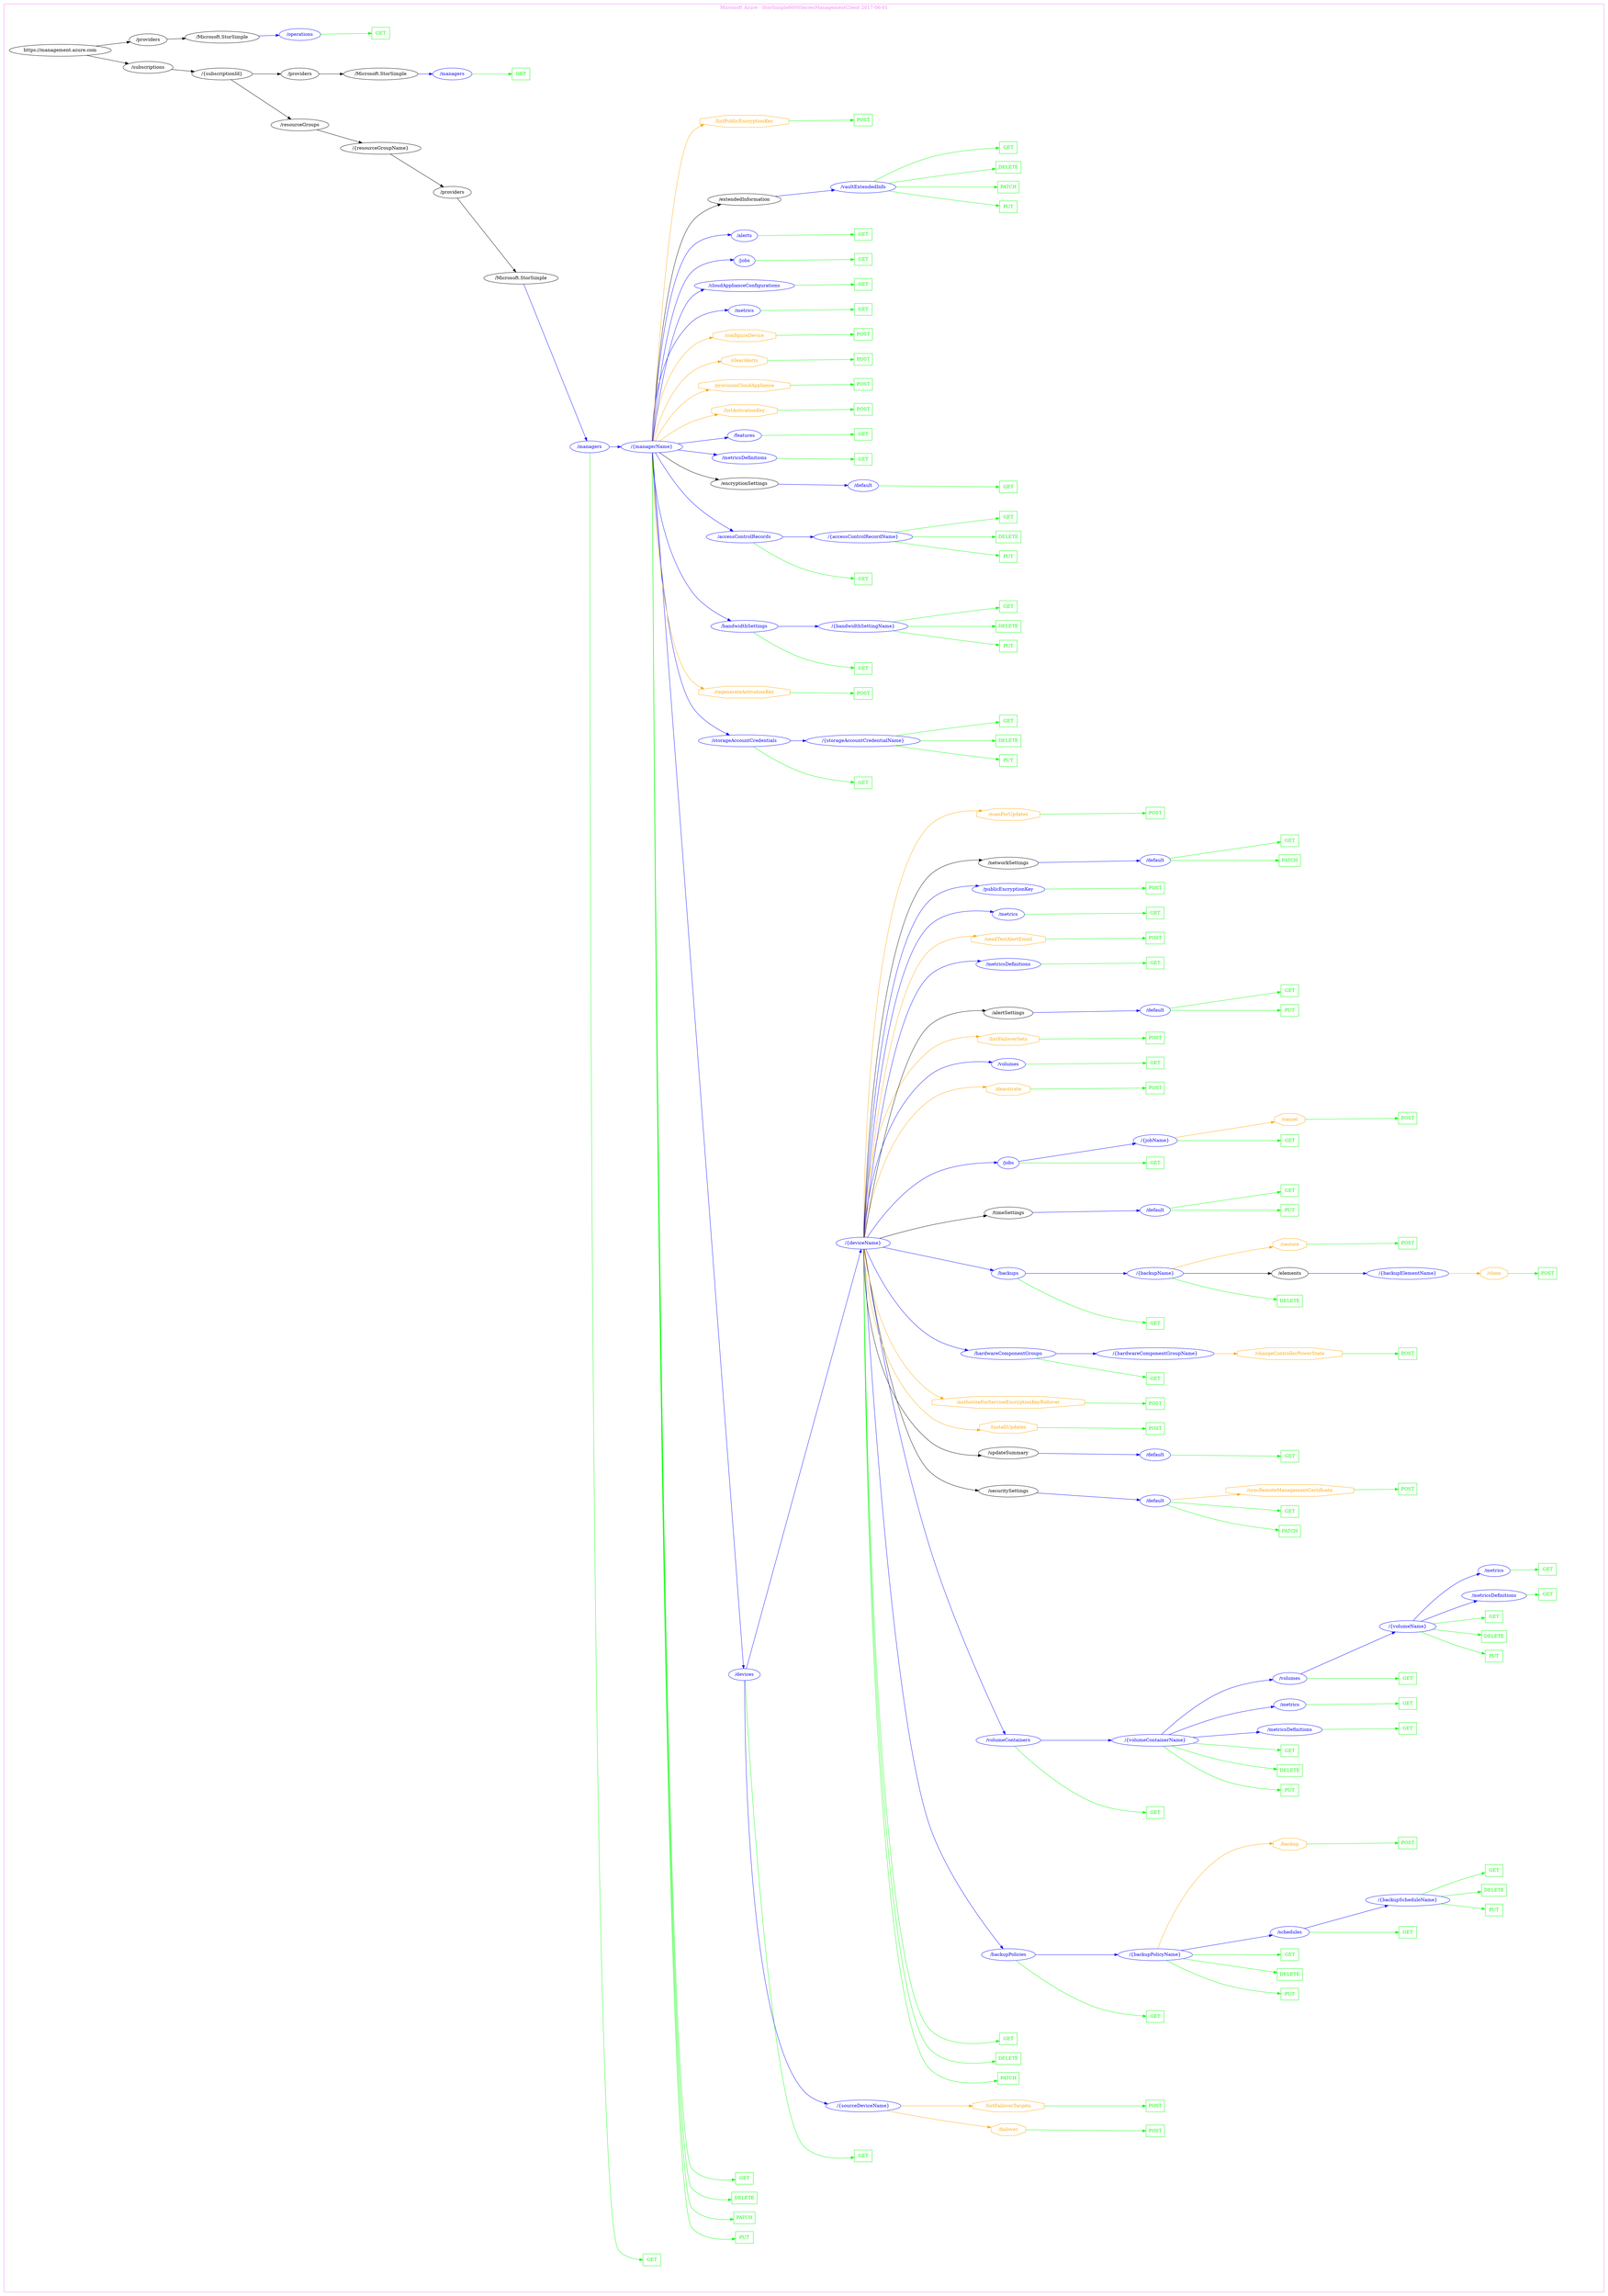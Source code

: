 digraph Cloud_Computing_REST_API {
rankdir="LR";
subgraph cluster_0 {
label="Microsoft Azure - StorSimple8000SeriesManagementClient 2017-06-01"
color=violet
fontcolor=violet
subgraph cluster_1 {
label=""
color=white
fontcolor=white
node1 [label="https://management.azure.com", shape="ellipse", color="black", fontcolor="black"]
node1 -> node2 [color="black", fontcolor="black"]
subgraph cluster_2 {
label=""
color=white
fontcolor=white
node2 [label="/subscriptions", shape="ellipse", color="black", fontcolor="black"]
node2 -> node3 [color="black", fontcolor="black"]
subgraph cluster_3 {
label=""
color=white
fontcolor=white
node3 [label="/{subscriptionId}", shape="ellipse", color="black", fontcolor="black"]
node3 -> node4 [color="black", fontcolor="black"]
subgraph cluster_4 {
label=""
color=white
fontcolor=white
node4 [label="/resourceGroups", shape="ellipse", color="black", fontcolor="black"]
node4 -> node5 [color="black", fontcolor="black"]
subgraph cluster_5 {
label=""
color=white
fontcolor=white
node5 [label="/{resourceGroupName}", shape="ellipse", color="black", fontcolor="black"]
node5 -> node6 [color="black", fontcolor="black"]
subgraph cluster_6 {
label=""
color=white
fontcolor=white
node6 [label="/providers", shape="ellipse", color="black", fontcolor="black"]
node6 -> node7 [color="black", fontcolor="black"]
subgraph cluster_7 {
label=""
color=white
fontcolor=white
node7 [label="/Microsoft.StorSimple", shape="ellipse", color="black", fontcolor="black"]
node7 -> node8 [color="blue", fontcolor="blue"]
subgraph cluster_8 {
label=""
color=white
fontcolor=white
node8 [label="/managers", shape="ellipse", color="blue", fontcolor="blue"]
node8 -> node9 [color="green", fontcolor="green"]
subgraph cluster_9 {
label=""
color=white
fontcolor=white
node9 [label="GET", shape="box", color="green", fontcolor="green"]
}
node8 -> node10 [color="blue", fontcolor="blue"]
subgraph cluster_10 {
label=""
color=white
fontcolor=white
node10 [label="/{managerName}", shape="ellipse", color="blue", fontcolor="blue"]
node10 -> node11 [color="green", fontcolor="green"]
subgraph cluster_11 {
label=""
color=white
fontcolor=white
node11 [label="PUT", shape="box", color="green", fontcolor="green"]
}
node10 -> node12 [color="green", fontcolor="green"]
subgraph cluster_12 {
label=""
color=white
fontcolor=white
node12 [label="PATCH", shape="box", color="green", fontcolor="green"]
}
node10 -> node13 [color="green", fontcolor="green"]
subgraph cluster_13 {
label=""
color=white
fontcolor=white
node13 [label="DELETE", shape="box", color="green", fontcolor="green"]
}
node10 -> node14 [color="green", fontcolor="green"]
subgraph cluster_14 {
label=""
color=white
fontcolor=white
node14 [label="GET", shape="box", color="green", fontcolor="green"]
}
node10 -> node15 [color="blue", fontcolor="blue"]
subgraph cluster_15 {
label=""
color=white
fontcolor=white
node15 [label="/devices", shape="ellipse", color="blue", fontcolor="blue"]
node15 -> node16 [color="green", fontcolor="green"]
subgraph cluster_16 {
label=""
color=white
fontcolor=white
node16 [label="GET", shape="box", color="green", fontcolor="green"]
}
node15 -> node17 [color="blue", fontcolor="blue"]
subgraph cluster_17 {
label=""
color=white
fontcolor=white
node17 [label="/{sourceDeviceName}", shape="ellipse", color="blue", fontcolor="blue"]
node17 -> node18 [color="orange", fontcolor="orange"]
subgraph cluster_18 {
label=""
color=white
fontcolor=white
node18 [label="/failover", shape="octagon", color="orange", fontcolor="orange"]
node18 -> node19 [color="green", fontcolor="green"]
subgraph cluster_19 {
label=""
color=white
fontcolor=white
node19 [label="POST", shape="box", color="green", fontcolor="green"]
}
}
node17 -> node20 [color="orange", fontcolor="orange"]
subgraph cluster_20 {
label=""
color=white
fontcolor=white
node20 [label="/listFailoverTargets", shape="octagon", color="orange", fontcolor="orange"]
node20 -> node21 [color="green", fontcolor="green"]
subgraph cluster_21 {
label=""
color=white
fontcolor=white
node21 [label="POST", shape="box", color="green", fontcolor="green"]
}
}
}
node15 -> node22 [color="blue", fontcolor="blue"]
subgraph cluster_22 {
label=""
color=white
fontcolor=white
node22 [label="/{deviceName}", shape="ellipse", color="blue", fontcolor="blue"]
node22 -> node23 [color="green", fontcolor="green"]
subgraph cluster_23 {
label=""
color=white
fontcolor=white
node23 [label="PATCH", shape="box", color="green", fontcolor="green"]
}
node22 -> node24 [color="green", fontcolor="green"]
subgraph cluster_24 {
label=""
color=white
fontcolor=white
node24 [label="DELETE", shape="box", color="green", fontcolor="green"]
}
node22 -> node25 [color="green", fontcolor="green"]
subgraph cluster_25 {
label=""
color=white
fontcolor=white
node25 [label="GET", shape="box", color="green", fontcolor="green"]
}
node22 -> node26 [color="blue", fontcolor="blue"]
subgraph cluster_26 {
label=""
color=white
fontcolor=white
node26 [label="/backupPolicies", shape="ellipse", color="blue", fontcolor="blue"]
node26 -> node27 [color="green", fontcolor="green"]
subgraph cluster_27 {
label=""
color=white
fontcolor=white
node27 [label="GET", shape="box", color="green", fontcolor="green"]
}
node26 -> node28 [color="blue", fontcolor="blue"]
subgraph cluster_28 {
label=""
color=white
fontcolor=white
node28 [label="/{backupPolicyName}", shape="ellipse", color="blue", fontcolor="blue"]
node28 -> node29 [color="green", fontcolor="green"]
subgraph cluster_29 {
label=""
color=white
fontcolor=white
node29 [label="PUT", shape="box", color="green", fontcolor="green"]
}
node28 -> node30 [color="green", fontcolor="green"]
subgraph cluster_30 {
label=""
color=white
fontcolor=white
node30 [label="DELETE", shape="box", color="green", fontcolor="green"]
}
node28 -> node31 [color="green", fontcolor="green"]
subgraph cluster_31 {
label=""
color=white
fontcolor=white
node31 [label="GET", shape="box", color="green", fontcolor="green"]
}
node28 -> node32 [color="blue", fontcolor="blue"]
subgraph cluster_32 {
label=""
color=white
fontcolor=white
node32 [label="/schedules", shape="ellipse", color="blue", fontcolor="blue"]
node32 -> node33 [color="green", fontcolor="green"]
subgraph cluster_33 {
label=""
color=white
fontcolor=white
node33 [label="GET", shape="box", color="green", fontcolor="green"]
}
node32 -> node34 [color="blue", fontcolor="blue"]
subgraph cluster_34 {
label=""
color=white
fontcolor=white
node34 [label="/{backupScheduleName}", shape="ellipse", color="blue", fontcolor="blue"]
node34 -> node35 [color="green", fontcolor="green"]
subgraph cluster_35 {
label=""
color=white
fontcolor=white
node35 [label="PUT", shape="box", color="green", fontcolor="green"]
}
node34 -> node36 [color="green", fontcolor="green"]
subgraph cluster_36 {
label=""
color=white
fontcolor=white
node36 [label="DELETE", shape="box", color="green", fontcolor="green"]
}
node34 -> node37 [color="green", fontcolor="green"]
subgraph cluster_37 {
label=""
color=white
fontcolor=white
node37 [label="GET", shape="box", color="green", fontcolor="green"]
}
}
}
node28 -> node38 [color="orange", fontcolor="orange"]
subgraph cluster_38 {
label=""
color=white
fontcolor=white
node38 [label="/backup", shape="octagon", color="orange", fontcolor="orange"]
node38 -> node39 [color="green", fontcolor="green"]
subgraph cluster_39 {
label=""
color=white
fontcolor=white
node39 [label="POST", shape="box", color="green", fontcolor="green"]
}
}
}
}
node22 -> node40 [color="blue", fontcolor="blue"]
subgraph cluster_40 {
label=""
color=white
fontcolor=white
node40 [label="/volumeContainers", shape="ellipse", color="blue", fontcolor="blue"]
node40 -> node41 [color="green", fontcolor="green"]
subgraph cluster_41 {
label=""
color=white
fontcolor=white
node41 [label="GET", shape="box", color="green", fontcolor="green"]
}
node40 -> node42 [color="blue", fontcolor="blue"]
subgraph cluster_42 {
label=""
color=white
fontcolor=white
node42 [label="/{volumeContainerName}", shape="ellipse", color="blue", fontcolor="blue"]
node42 -> node43 [color="green", fontcolor="green"]
subgraph cluster_43 {
label=""
color=white
fontcolor=white
node43 [label="PUT", shape="box", color="green", fontcolor="green"]
}
node42 -> node44 [color="green", fontcolor="green"]
subgraph cluster_44 {
label=""
color=white
fontcolor=white
node44 [label="DELETE", shape="box", color="green", fontcolor="green"]
}
node42 -> node45 [color="green", fontcolor="green"]
subgraph cluster_45 {
label=""
color=white
fontcolor=white
node45 [label="GET", shape="box", color="green", fontcolor="green"]
}
node42 -> node46 [color="blue", fontcolor="blue"]
subgraph cluster_46 {
label=""
color=white
fontcolor=white
node46 [label="/metricsDefinitions", shape="ellipse", color="blue", fontcolor="blue"]
node46 -> node47 [color="green", fontcolor="green"]
subgraph cluster_47 {
label=""
color=white
fontcolor=white
node47 [label="GET", shape="box", color="green", fontcolor="green"]
}
}
node42 -> node48 [color="blue", fontcolor="blue"]
subgraph cluster_48 {
label=""
color=white
fontcolor=white
node48 [label="/metrics", shape="ellipse", color="blue", fontcolor="blue"]
node48 -> node49 [color="green", fontcolor="green"]
subgraph cluster_49 {
label=""
color=white
fontcolor=white
node49 [label="GET", shape="box", color="green", fontcolor="green"]
}
}
node42 -> node50 [color="blue", fontcolor="blue"]
subgraph cluster_50 {
label=""
color=white
fontcolor=white
node50 [label="/volumes", shape="ellipse", color="blue", fontcolor="blue"]
node50 -> node51 [color="green", fontcolor="green"]
subgraph cluster_51 {
label=""
color=white
fontcolor=white
node51 [label="GET", shape="box", color="green", fontcolor="green"]
}
node50 -> node52 [color="blue", fontcolor="blue"]
subgraph cluster_52 {
label=""
color=white
fontcolor=white
node52 [label="/{volumeName}", shape="ellipse", color="blue", fontcolor="blue"]
node52 -> node53 [color="green", fontcolor="green"]
subgraph cluster_53 {
label=""
color=white
fontcolor=white
node53 [label="PUT", shape="box", color="green", fontcolor="green"]
}
node52 -> node54 [color="green", fontcolor="green"]
subgraph cluster_54 {
label=""
color=white
fontcolor=white
node54 [label="DELETE", shape="box", color="green", fontcolor="green"]
}
node52 -> node55 [color="green", fontcolor="green"]
subgraph cluster_55 {
label=""
color=white
fontcolor=white
node55 [label="GET", shape="box", color="green", fontcolor="green"]
}
node52 -> node56 [color="blue", fontcolor="blue"]
subgraph cluster_56 {
label=""
color=white
fontcolor=white
node56 [label="/metricsDefinitions", shape="ellipse", color="blue", fontcolor="blue"]
node56 -> node57 [color="green", fontcolor="green"]
subgraph cluster_57 {
label=""
color=white
fontcolor=white
node57 [label="GET", shape="box", color="green", fontcolor="green"]
}
}
node52 -> node58 [color="blue", fontcolor="blue"]
subgraph cluster_58 {
label=""
color=white
fontcolor=white
node58 [label="/metrics", shape="ellipse", color="blue", fontcolor="blue"]
node58 -> node59 [color="green", fontcolor="green"]
subgraph cluster_59 {
label=""
color=white
fontcolor=white
node59 [label="GET", shape="box", color="green", fontcolor="green"]
}
}
}
}
}
}
node22 -> node60 [color="black", fontcolor="black"]
subgraph cluster_60 {
label=""
color=white
fontcolor=white
node60 [label="/securitySettings", shape="ellipse", color="black", fontcolor="black"]
node60 -> node61 [color="blue", fontcolor="blue"]
subgraph cluster_61 {
label=""
color=white
fontcolor=white
node61 [label="/default", shape="ellipse", color="blue", fontcolor="blue"]
node61 -> node62 [color="green", fontcolor="green"]
subgraph cluster_62 {
label=""
color=white
fontcolor=white
node62 [label="PATCH", shape="box", color="green", fontcolor="green"]
}
node61 -> node63 [color="green", fontcolor="green"]
subgraph cluster_63 {
label=""
color=white
fontcolor=white
node63 [label="GET", shape="box", color="green", fontcolor="green"]
}
node61 -> node64 [color="orange", fontcolor="orange"]
subgraph cluster_64 {
label=""
color=white
fontcolor=white
node64 [label="/syncRemoteManagementCertificate", shape="octagon", color="orange", fontcolor="orange"]
node64 -> node65 [color="green", fontcolor="green"]
subgraph cluster_65 {
label=""
color=white
fontcolor=white
node65 [label="POST", shape="box", color="green", fontcolor="green"]
}
}
}
}
node22 -> node66 [color="black", fontcolor="black"]
subgraph cluster_66 {
label=""
color=white
fontcolor=white
node66 [label="/updateSummary", shape="ellipse", color="black", fontcolor="black"]
node66 -> node67 [color="blue", fontcolor="blue"]
subgraph cluster_67 {
label=""
color=white
fontcolor=white
node67 [label="/default", shape="ellipse", color="blue", fontcolor="blue"]
node67 -> node68 [color="green", fontcolor="green"]
subgraph cluster_68 {
label=""
color=white
fontcolor=white
node68 [label="GET", shape="box", color="green", fontcolor="green"]
}
}
}
node22 -> node69 [color="orange", fontcolor="orange"]
subgraph cluster_69 {
label=""
color=white
fontcolor=white
node69 [label="/installUpdates", shape="octagon", color="orange", fontcolor="orange"]
node69 -> node70 [color="green", fontcolor="green"]
subgraph cluster_70 {
label=""
color=white
fontcolor=white
node70 [label="POST", shape="box", color="green", fontcolor="green"]
}
}
node22 -> node71 [color="orange", fontcolor="orange"]
subgraph cluster_71 {
label=""
color=white
fontcolor=white
node71 [label="/authorizeForServiceEncryptionKeyRollover", shape="octagon", color="orange", fontcolor="orange"]
node71 -> node72 [color="green", fontcolor="green"]
subgraph cluster_72 {
label=""
color=white
fontcolor=white
node72 [label="POST", shape="box", color="green", fontcolor="green"]
}
}
node22 -> node73 [color="blue", fontcolor="blue"]
subgraph cluster_73 {
label=""
color=white
fontcolor=white
node73 [label="/hardwareComponentGroups", shape="ellipse", color="blue", fontcolor="blue"]
node73 -> node74 [color="green", fontcolor="green"]
subgraph cluster_74 {
label=""
color=white
fontcolor=white
node74 [label="GET", shape="box", color="green", fontcolor="green"]
}
node73 -> node75 [color="blue", fontcolor="blue"]
subgraph cluster_75 {
label=""
color=white
fontcolor=white
node75 [label="/{hardwareComponentGroupName}", shape="ellipse", color="blue", fontcolor="blue"]
node75 -> node76 [color="orange", fontcolor="orange"]
subgraph cluster_76 {
label=""
color=white
fontcolor=white
node76 [label="/changeControllerPowerState", shape="octagon", color="orange", fontcolor="orange"]
node76 -> node77 [color="green", fontcolor="green"]
subgraph cluster_77 {
label=""
color=white
fontcolor=white
node77 [label="POST", shape="box", color="green", fontcolor="green"]
}
}
}
}
node22 -> node78 [color="blue", fontcolor="blue"]
subgraph cluster_78 {
label=""
color=white
fontcolor=white
node78 [label="/backups", shape="ellipse", color="blue", fontcolor="blue"]
node78 -> node79 [color="green", fontcolor="green"]
subgraph cluster_79 {
label=""
color=white
fontcolor=white
node79 [label="GET", shape="box", color="green", fontcolor="green"]
}
node78 -> node80 [color="blue", fontcolor="blue"]
subgraph cluster_80 {
label=""
color=white
fontcolor=white
node80 [label="/{backupName}", shape="ellipse", color="blue", fontcolor="blue"]
node80 -> node81 [color="green", fontcolor="green"]
subgraph cluster_81 {
label=""
color=white
fontcolor=white
node81 [label="DELETE", shape="box", color="green", fontcolor="green"]
}
node80 -> node82 [color="black", fontcolor="black"]
subgraph cluster_82 {
label=""
color=white
fontcolor=white
node82 [label="/elements", shape="ellipse", color="black", fontcolor="black"]
node82 -> node83 [color="blue", fontcolor="blue"]
subgraph cluster_83 {
label=""
color=white
fontcolor=white
node83 [label="/{backupElementName}", shape="ellipse", color="blue", fontcolor="blue"]
node83 -> node84 [color="orange", fontcolor="orange"]
subgraph cluster_84 {
label=""
color=white
fontcolor=white
node84 [label="/clone", shape="octagon", color="orange", fontcolor="orange"]
node84 -> node85 [color="green", fontcolor="green"]
subgraph cluster_85 {
label=""
color=white
fontcolor=white
node85 [label="POST", shape="box", color="green", fontcolor="green"]
}
}
}
}
node80 -> node86 [color="orange", fontcolor="orange"]
subgraph cluster_86 {
label=""
color=white
fontcolor=white
node86 [label="/restore", shape="octagon", color="orange", fontcolor="orange"]
node86 -> node87 [color="green", fontcolor="green"]
subgraph cluster_87 {
label=""
color=white
fontcolor=white
node87 [label="POST", shape="box", color="green", fontcolor="green"]
}
}
}
}
node22 -> node88 [color="black", fontcolor="black"]
subgraph cluster_88 {
label=""
color=white
fontcolor=white
node88 [label="/timeSettings", shape="ellipse", color="black", fontcolor="black"]
node88 -> node89 [color="blue", fontcolor="blue"]
subgraph cluster_89 {
label=""
color=white
fontcolor=white
node89 [label="/default", shape="ellipse", color="blue", fontcolor="blue"]
node89 -> node90 [color="green", fontcolor="green"]
subgraph cluster_90 {
label=""
color=white
fontcolor=white
node90 [label="PUT", shape="box", color="green", fontcolor="green"]
}
node89 -> node91 [color="green", fontcolor="green"]
subgraph cluster_91 {
label=""
color=white
fontcolor=white
node91 [label="GET", shape="box", color="green", fontcolor="green"]
}
}
}
node22 -> node92 [color="blue", fontcolor="blue"]
subgraph cluster_92 {
label=""
color=white
fontcolor=white
node92 [label="/jobs", shape="ellipse", color="blue", fontcolor="blue"]
node92 -> node93 [color="green", fontcolor="green"]
subgraph cluster_93 {
label=""
color=white
fontcolor=white
node93 [label="GET", shape="box", color="green", fontcolor="green"]
}
node92 -> node94 [color="blue", fontcolor="blue"]
subgraph cluster_94 {
label=""
color=white
fontcolor=white
node94 [label="/{jobName}", shape="ellipse", color="blue", fontcolor="blue"]
node94 -> node95 [color="green", fontcolor="green"]
subgraph cluster_95 {
label=""
color=white
fontcolor=white
node95 [label="GET", shape="box", color="green", fontcolor="green"]
}
node94 -> node96 [color="orange", fontcolor="orange"]
subgraph cluster_96 {
label=""
color=white
fontcolor=white
node96 [label="/cancel", shape="octagon", color="orange", fontcolor="orange"]
node96 -> node97 [color="green", fontcolor="green"]
subgraph cluster_97 {
label=""
color=white
fontcolor=white
node97 [label="POST", shape="box", color="green", fontcolor="green"]
}
}
}
}
node22 -> node98 [color="orange", fontcolor="orange"]
subgraph cluster_98 {
label=""
color=white
fontcolor=white
node98 [label="/deactivate", shape="octagon", color="orange", fontcolor="orange"]
node98 -> node99 [color="green", fontcolor="green"]
subgraph cluster_99 {
label=""
color=white
fontcolor=white
node99 [label="POST", shape="box", color="green", fontcolor="green"]
}
}
node22 -> node100 [color="blue", fontcolor="blue"]
subgraph cluster_100 {
label=""
color=white
fontcolor=white
node100 [label="/volumes", shape="ellipse", color="blue", fontcolor="blue"]
node100 -> node101 [color="green", fontcolor="green"]
subgraph cluster_101 {
label=""
color=white
fontcolor=white
node101 [label="GET", shape="box", color="green", fontcolor="green"]
}
}
node22 -> node102 [color="orange", fontcolor="orange"]
subgraph cluster_102 {
label=""
color=white
fontcolor=white
node102 [label="/listFailoverSets", shape="octagon", color="orange", fontcolor="orange"]
node102 -> node103 [color="green", fontcolor="green"]
subgraph cluster_103 {
label=""
color=white
fontcolor=white
node103 [label="POST", shape="box", color="green", fontcolor="green"]
}
}
node22 -> node104 [color="black", fontcolor="black"]
subgraph cluster_104 {
label=""
color=white
fontcolor=white
node104 [label="/alertSettings", shape="ellipse", color="black", fontcolor="black"]
node104 -> node105 [color="blue", fontcolor="blue"]
subgraph cluster_105 {
label=""
color=white
fontcolor=white
node105 [label="/default", shape="ellipse", color="blue", fontcolor="blue"]
node105 -> node106 [color="green", fontcolor="green"]
subgraph cluster_106 {
label=""
color=white
fontcolor=white
node106 [label="PUT", shape="box", color="green", fontcolor="green"]
}
node105 -> node107 [color="green", fontcolor="green"]
subgraph cluster_107 {
label=""
color=white
fontcolor=white
node107 [label="GET", shape="box", color="green", fontcolor="green"]
}
}
}
node22 -> node108 [color="blue", fontcolor="blue"]
subgraph cluster_108 {
label=""
color=white
fontcolor=white
node108 [label="/metricsDefinitions", shape="ellipse", color="blue", fontcolor="blue"]
node108 -> node109 [color="green", fontcolor="green"]
subgraph cluster_109 {
label=""
color=white
fontcolor=white
node109 [label="GET", shape="box", color="green", fontcolor="green"]
}
}
node22 -> node110 [color="orange", fontcolor="orange"]
subgraph cluster_110 {
label=""
color=white
fontcolor=white
node110 [label="/sendTestAlertEmail", shape="octagon", color="orange", fontcolor="orange"]
node110 -> node111 [color="green", fontcolor="green"]
subgraph cluster_111 {
label=""
color=white
fontcolor=white
node111 [label="POST", shape="box", color="green", fontcolor="green"]
}
}
node22 -> node112 [color="blue", fontcolor="blue"]
subgraph cluster_112 {
label=""
color=white
fontcolor=white
node112 [label="/metrics", shape="ellipse", color="blue", fontcolor="blue"]
node112 -> node113 [color="green", fontcolor="green"]
subgraph cluster_113 {
label=""
color=white
fontcolor=white
node113 [label="GET", shape="box", color="green", fontcolor="green"]
}
}
node22 -> node114 [color="blue", fontcolor="blue"]
subgraph cluster_114 {
label=""
color=white
fontcolor=white
node114 [label="/publicEncryptionKey", shape="ellipse", color="blue", fontcolor="blue"]
node114 -> node115 [color="green", fontcolor="green"]
subgraph cluster_115 {
label=""
color=white
fontcolor=white
node115 [label="POST", shape="box", color="green", fontcolor="green"]
}
}
node22 -> node116 [color="black", fontcolor="black"]
subgraph cluster_116 {
label=""
color=white
fontcolor=white
node116 [label="/networkSettings", shape="ellipse", color="black", fontcolor="black"]
node116 -> node117 [color="blue", fontcolor="blue"]
subgraph cluster_117 {
label=""
color=white
fontcolor=white
node117 [label="/default", shape="ellipse", color="blue", fontcolor="blue"]
node117 -> node118 [color="green", fontcolor="green"]
subgraph cluster_118 {
label=""
color=white
fontcolor=white
node118 [label="PATCH", shape="box", color="green", fontcolor="green"]
}
node117 -> node119 [color="green", fontcolor="green"]
subgraph cluster_119 {
label=""
color=white
fontcolor=white
node119 [label="GET", shape="box", color="green", fontcolor="green"]
}
}
}
node22 -> node120 [color="orange", fontcolor="orange"]
subgraph cluster_120 {
label=""
color=white
fontcolor=white
node120 [label="/scanForUpdates", shape="octagon", color="orange", fontcolor="orange"]
node120 -> node121 [color="green", fontcolor="green"]
subgraph cluster_121 {
label=""
color=white
fontcolor=white
node121 [label="POST", shape="box", color="green", fontcolor="green"]
}
}
}
}
node10 -> node122 [color="blue", fontcolor="blue"]
subgraph cluster_122 {
label=""
color=white
fontcolor=white
node122 [label="/storageAccountCredentials", shape="ellipse", color="blue", fontcolor="blue"]
node122 -> node123 [color="green", fontcolor="green"]
subgraph cluster_123 {
label=""
color=white
fontcolor=white
node123 [label="GET", shape="box", color="green", fontcolor="green"]
}
node122 -> node124 [color="blue", fontcolor="blue"]
subgraph cluster_124 {
label=""
color=white
fontcolor=white
node124 [label="/{storageAccountCredentialName}", shape="ellipse", color="blue", fontcolor="blue"]
node124 -> node125 [color="green", fontcolor="green"]
subgraph cluster_125 {
label=""
color=white
fontcolor=white
node125 [label="PUT", shape="box", color="green", fontcolor="green"]
}
node124 -> node126 [color="green", fontcolor="green"]
subgraph cluster_126 {
label=""
color=white
fontcolor=white
node126 [label="DELETE", shape="box", color="green", fontcolor="green"]
}
node124 -> node127 [color="green", fontcolor="green"]
subgraph cluster_127 {
label=""
color=white
fontcolor=white
node127 [label="GET", shape="box", color="green", fontcolor="green"]
}
}
}
node10 -> node128 [color="orange", fontcolor="orange"]
subgraph cluster_128 {
label=""
color=white
fontcolor=white
node128 [label="/regenerateActivationKey", shape="octagon", color="orange", fontcolor="orange"]
node128 -> node129 [color="green", fontcolor="green"]
subgraph cluster_129 {
label=""
color=white
fontcolor=white
node129 [label="POST", shape="box", color="green", fontcolor="green"]
}
}
node10 -> node130 [color="blue", fontcolor="blue"]
subgraph cluster_130 {
label=""
color=white
fontcolor=white
node130 [label="/bandwidthSettings", shape="ellipse", color="blue", fontcolor="blue"]
node130 -> node131 [color="green", fontcolor="green"]
subgraph cluster_131 {
label=""
color=white
fontcolor=white
node131 [label="GET", shape="box", color="green", fontcolor="green"]
}
node130 -> node132 [color="blue", fontcolor="blue"]
subgraph cluster_132 {
label=""
color=white
fontcolor=white
node132 [label="/{bandwidthSettingName}", shape="ellipse", color="blue", fontcolor="blue"]
node132 -> node133 [color="green", fontcolor="green"]
subgraph cluster_133 {
label=""
color=white
fontcolor=white
node133 [label="PUT", shape="box", color="green", fontcolor="green"]
}
node132 -> node134 [color="green", fontcolor="green"]
subgraph cluster_134 {
label=""
color=white
fontcolor=white
node134 [label="DELETE", shape="box", color="green", fontcolor="green"]
}
node132 -> node135 [color="green", fontcolor="green"]
subgraph cluster_135 {
label=""
color=white
fontcolor=white
node135 [label="GET", shape="box", color="green", fontcolor="green"]
}
}
}
node10 -> node136 [color="blue", fontcolor="blue"]
subgraph cluster_136 {
label=""
color=white
fontcolor=white
node136 [label="/accessControlRecords", shape="ellipse", color="blue", fontcolor="blue"]
node136 -> node137 [color="green", fontcolor="green"]
subgraph cluster_137 {
label=""
color=white
fontcolor=white
node137 [label="GET", shape="box", color="green", fontcolor="green"]
}
node136 -> node138 [color="blue", fontcolor="blue"]
subgraph cluster_138 {
label=""
color=white
fontcolor=white
node138 [label="/{accessControlRecordName}", shape="ellipse", color="blue", fontcolor="blue"]
node138 -> node139 [color="green", fontcolor="green"]
subgraph cluster_139 {
label=""
color=white
fontcolor=white
node139 [label="PUT", shape="box", color="green", fontcolor="green"]
}
node138 -> node140 [color="green", fontcolor="green"]
subgraph cluster_140 {
label=""
color=white
fontcolor=white
node140 [label="DELETE", shape="box", color="green", fontcolor="green"]
}
node138 -> node141 [color="green", fontcolor="green"]
subgraph cluster_141 {
label=""
color=white
fontcolor=white
node141 [label="GET", shape="box", color="green", fontcolor="green"]
}
}
}
node10 -> node142 [color="black", fontcolor="black"]
subgraph cluster_142 {
label=""
color=white
fontcolor=white
node142 [label="/encryptionSettings", shape="ellipse", color="black", fontcolor="black"]
node142 -> node143 [color="blue", fontcolor="blue"]
subgraph cluster_143 {
label=""
color=white
fontcolor=white
node143 [label="/default", shape="ellipse", color="blue", fontcolor="blue"]
node143 -> node144 [color="green", fontcolor="green"]
subgraph cluster_144 {
label=""
color=white
fontcolor=white
node144 [label="GET", shape="box", color="green", fontcolor="green"]
}
}
}
node10 -> node145 [color="blue", fontcolor="blue"]
subgraph cluster_145 {
label=""
color=white
fontcolor=white
node145 [label="/metricsDefinitions", shape="ellipse", color="blue", fontcolor="blue"]
node145 -> node146 [color="green", fontcolor="green"]
subgraph cluster_146 {
label=""
color=white
fontcolor=white
node146 [label="GET", shape="box", color="green", fontcolor="green"]
}
}
node10 -> node147 [color="blue", fontcolor="blue"]
subgraph cluster_147 {
label=""
color=white
fontcolor=white
node147 [label="/features", shape="ellipse", color="blue", fontcolor="blue"]
node147 -> node148 [color="green", fontcolor="green"]
subgraph cluster_148 {
label=""
color=white
fontcolor=white
node148 [label="GET", shape="box", color="green", fontcolor="green"]
}
}
node10 -> node149 [color="orange", fontcolor="orange"]
subgraph cluster_149 {
label=""
color=white
fontcolor=white
node149 [label="/listActivationKey", shape="octagon", color="orange", fontcolor="orange"]
node149 -> node150 [color="green", fontcolor="green"]
subgraph cluster_150 {
label=""
color=white
fontcolor=white
node150 [label="POST", shape="box", color="green", fontcolor="green"]
}
}
node10 -> node151 [color="orange", fontcolor="orange"]
subgraph cluster_151 {
label=""
color=white
fontcolor=white
node151 [label="/provisionCloudAppliance", shape="octagon", color="orange", fontcolor="orange"]
node151 -> node152 [color="green", fontcolor="green"]
subgraph cluster_152 {
label=""
color=white
fontcolor=white
node152 [label="POST", shape="box", color="green", fontcolor="green"]
}
}
node10 -> node153 [color="orange", fontcolor="orange"]
subgraph cluster_153 {
label=""
color=white
fontcolor=white
node153 [label="/clearAlerts", shape="octagon", color="orange", fontcolor="orange"]
node153 -> node154 [color="green", fontcolor="green"]
subgraph cluster_154 {
label=""
color=white
fontcolor=white
node154 [label="POST", shape="box", color="green", fontcolor="green"]
}
}
node10 -> node155 [color="orange", fontcolor="orange"]
subgraph cluster_155 {
label=""
color=white
fontcolor=white
node155 [label="/configureDevice", shape="octagon", color="orange", fontcolor="orange"]
node155 -> node156 [color="green", fontcolor="green"]
subgraph cluster_156 {
label=""
color=white
fontcolor=white
node156 [label="POST", shape="box", color="green", fontcolor="green"]
}
}
node10 -> node157 [color="blue", fontcolor="blue"]
subgraph cluster_157 {
label=""
color=white
fontcolor=white
node157 [label="/metrics", shape="ellipse", color="blue", fontcolor="blue"]
node157 -> node158 [color="green", fontcolor="green"]
subgraph cluster_158 {
label=""
color=white
fontcolor=white
node158 [label="GET", shape="box", color="green", fontcolor="green"]
}
}
node10 -> node159 [color="blue", fontcolor="blue"]
subgraph cluster_159 {
label=""
color=white
fontcolor=white
node159 [label="/cloudApplianceConfigurations", shape="ellipse", color="blue", fontcolor="blue"]
node159 -> node160 [color="green", fontcolor="green"]
subgraph cluster_160 {
label=""
color=white
fontcolor=white
node160 [label="GET", shape="box", color="green", fontcolor="green"]
}
}
node10 -> node161 [color="blue", fontcolor="blue"]
subgraph cluster_161 {
label=""
color=white
fontcolor=white
node161 [label="/jobs", shape="ellipse", color="blue", fontcolor="blue"]
node161 -> node162 [color="green", fontcolor="green"]
subgraph cluster_162 {
label=""
color=white
fontcolor=white
node162 [label="GET", shape="box", color="green", fontcolor="green"]
}
}
node10 -> node163 [color="blue", fontcolor="blue"]
subgraph cluster_163 {
label=""
color=white
fontcolor=white
node163 [label="/alerts", shape="ellipse", color="blue", fontcolor="blue"]
node163 -> node164 [color="green", fontcolor="green"]
subgraph cluster_164 {
label=""
color=white
fontcolor=white
node164 [label="GET", shape="box", color="green", fontcolor="green"]
}
}
node10 -> node165 [color="black", fontcolor="black"]
subgraph cluster_165 {
label=""
color=white
fontcolor=white
node165 [label="/extendedInformation", shape="ellipse", color="black", fontcolor="black"]
node165 -> node166 [color="blue", fontcolor="blue"]
subgraph cluster_166 {
label=""
color=white
fontcolor=white
node166 [label="/vaultExtendedInfo", shape="ellipse", color="blue", fontcolor="blue"]
node166 -> node167 [color="green", fontcolor="green"]
subgraph cluster_167 {
label=""
color=white
fontcolor=white
node167 [label="PUT", shape="box", color="green", fontcolor="green"]
}
node166 -> node168 [color="green", fontcolor="green"]
subgraph cluster_168 {
label=""
color=white
fontcolor=white
node168 [label="PATCH", shape="box", color="green", fontcolor="green"]
}
node166 -> node169 [color="green", fontcolor="green"]
subgraph cluster_169 {
label=""
color=white
fontcolor=white
node169 [label="DELETE", shape="box", color="green", fontcolor="green"]
}
node166 -> node170 [color="green", fontcolor="green"]
subgraph cluster_170 {
label=""
color=white
fontcolor=white
node170 [label="GET", shape="box", color="green", fontcolor="green"]
}
}
}
node10 -> node171 [color="orange", fontcolor="orange"]
subgraph cluster_171 {
label=""
color=white
fontcolor=white
node171 [label="/listPublicEncryptionKey", shape="octagon", color="orange", fontcolor="orange"]
node171 -> node172 [color="green", fontcolor="green"]
subgraph cluster_172 {
label=""
color=white
fontcolor=white
node172 [label="POST", shape="box", color="green", fontcolor="green"]
}
}
}
}
}
}
}
}
node3 -> node173 [color="black", fontcolor="black"]
subgraph cluster_173 {
label=""
color=white
fontcolor=white
node173 [label="/providers", shape="ellipse", color="black", fontcolor="black"]
node173 -> node174 [color="black", fontcolor="black"]
subgraph cluster_174 {
label=""
color=white
fontcolor=white
node174 [label="/Microsoft.StorSimple", shape="ellipse", color="black", fontcolor="black"]
node174 -> node175 [color="blue", fontcolor="blue"]
subgraph cluster_175 {
label=""
color=white
fontcolor=white
node175 [label="/managers", shape="ellipse", color="blue", fontcolor="blue"]
node175 -> node176 [color="green", fontcolor="green"]
subgraph cluster_176 {
label=""
color=white
fontcolor=white
node176 [label="GET", shape="box", color="green", fontcolor="green"]
}
}
}
}
}
}
node1 -> node177 [color="black", fontcolor="black"]
subgraph cluster_177 {
label=""
color=white
fontcolor=white
node177 [label="/providers", shape="ellipse", color="black", fontcolor="black"]
node177 -> node178 [color="black", fontcolor="black"]
subgraph cluster_178 {
label=""
color=white
fontcolor=white
node178 [label="/Microsoft.StorSimple", shape="ellipse", color="black", fontcolor="black"]
node178 -> node179 [color="blue", fontcolor="blue"]
subgraph cluster_179 {
label=""
color=white
fontcolor=white
node179 [label="/operations", shape="ellipse", color="blue", fontcolor="blue"]
node179 -> node180 [color="green", fontcolor="green"]
subgraph cluster_180 {
label=""
color=white
fontcolor=white
node180 [label="GET", shape="box", color="green", fontcolor="green"]
}
}
}
}
}
}
}
